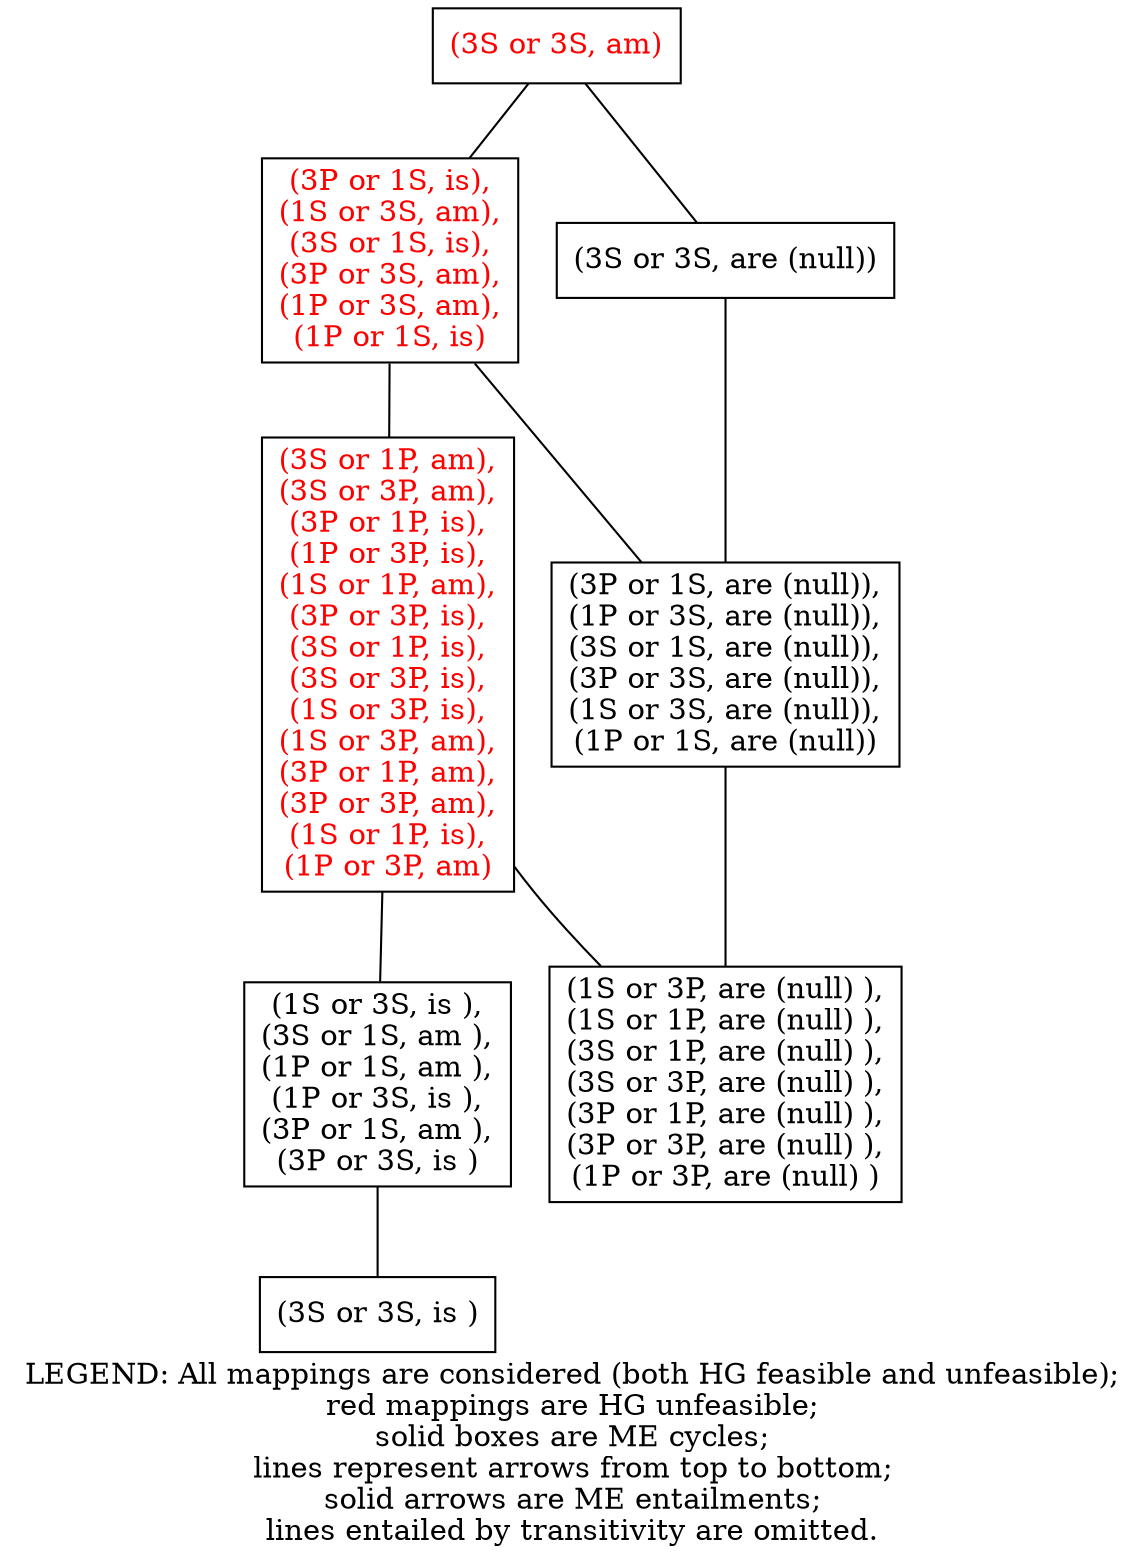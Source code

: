 digraph "/results/076d993f-3666-4d75-88ef-594b0130d17a/output/[6]-Plot_of_ME_Torder" {
	graph [compound=true]
	node [fontcolor=red rank=source shape=box]
	"(3S or 1P, am),
(3S or 3P, am),
(3P or 1P, is),
(1P or 3P, is),
(1S or 1P, am),
(3P or 3P, is),
(3S or 1P, is),
(3S or 3P, is),
(1S or 3P, is),
(1S or 3P, am),
(3P or 1P, am),
(3P or 3P, am),
(1S or 1P, is),
(1P or 3P, am)"
	node [fontcolor=red rank=source shape=box]
	"(3P or 1S, is),
(1S or 3S, am),
(3S or 1S, is),
(3P or 3S, am),
(1P or 3S, am),
(1P or 1S, is)"
	node [fontcolor=black shape=box]
	"(3P or 1S, are (null)),
(1P or 3S, are (null)),
(3S or 1S, are (null)),
(3P or 3S, are (null)),
(1S or 3S, are (null)),
(1P or 1S, are (null))"
	node [fontcolor=black shape=box]
	"(1S or 3S, is ),
(3S or 1S, am ),
(1P or 1S, am ),
(1P or 3S, is ),
(3P or 1S, am ),
(3P or 3S, is )"
	node [fontcolor=black shape=box]
	"(1S or 3P, are (null) ),
(1S or 1P, are (null) ),
(3S or 1P, are (null) ),
(3S or 3P, are (null) ),
(3P or 1P, are (null) ),
(3P or 3P, are (null) ),
(1P or 3P, are (null) )"
	node [fontcolor=black shape=box]
	"(3S or 3S, is )"
	node [fontcolor=red rank=source shape=box]
	"(3S or 3S, am)"
	node [fontcolor=black shape=box]
	"(3S or 3S, are (null))"
	edge [dir=none]
	"(3S or 1P, am),
(3S or 3P, am),
(3P or 1P, is),
(1P or 3P, is),
(1S or 1P, am),
(3P or 3P, is),
(3S or 1P, is),
(3S or 3P, is),
(1S or 3P, is),
(1S or 3P, am),
(3P or 1P, am),
(3P or 3P, am),
(1S or 1P, is),
(1P or 3P, am)" -> "(1S or 3S, is ),
(3S or 1S, am ),
(1P or 1S, am ),
(1P or 3S, is ),
(3P or 1S, am ),
(3P or 3S, is )"
	"(3S or 1P, am),
(3S or 3P, am),
(3P or 1P, is),
(1P or 3P, is),
(1S or 1P, am),
(3P or 3P, is),
(3S or 1P, is),
(3S or 3P, is),
(1S or 3P, is),
(1S or 3P, am),
(3P or 1P, am),
(3P or 3P, am),
(1S or 1P, is),
(1P or 3P, am)" -> "(1S or 3P, are (null) ),
(1S or 1P, are (null) ),
(3S or 1P, are (null) ),
(3S or 3P, are (null) ),
(3P or 1P, are (null) ),
(3P or 3P, are (null) ),
(1P or 3P, are (null) )"
	"(3P or 1S, is),
(1S or 3S, am),
(3S or 1S, is),
(3P or 3S, am),
(1P or 3S, am),
(1P or 1S, is)" -> "(3S or 1P, am),
(3S or 3P, am),
(3P or 1P, is),
(1P or 3P, is),
(1S or 1P, am),
(3P or 3P, is),
(3S or 1P, is),
(3S or 3P, is),
(1S or 3P, is),
(1S or 3P, am),
(3P or 1P, am),
(3P or 3P, am),
(1S or 1P, is),
(1P or 3P, am)"
	"(3P or 1S, is),
(1S or 3S, am),
(3S or 1S, is),
(3P or 3S, am),
(1P or 3S, am),
(1P or 1S, is)" -> "(3P or 1S, are (null)),
(1P or 3S, are (null)),
(3S or 1S, are (null)),
(3P or 3S, are (null)),
(1S or 3S, are (null)),
(1P or 1S, are (null))"
	"(3P or 1S, are (null)),
(1P or 3S, are (null)),
(3S or 1S, are (null)),
(3P or 3S, are (null)),
(1S or 3S, are (null)),
(1P or 1S, are (null))" -> "(1S or 3P, are (null) ),
(1S or 1P, are (null) ),
(3S or 1P, are (null) ),
(3S or 3P, are (null) ),
(3P or 1P, are (null) ),
(3P or 3P, are (null) ),
(1P or 3P, are (null) )"
	"(1S or 3S, is ),
(3S or 1S, am ),
(1P or 1S, am ),
(1P or 3S, is ),
(3P or 1S, am ),
(3P or 3S, is )" -> "(3S or 3S, is )"
	"(3S or 3S, am)" -> "(3P or 1S, is),
(1S or 3S, am),
(3S or 1S, is),
(3P or 3S, am),
(1P or 3S, am),
(1P or 1S, is)"
	"(3S or 3S, am)" -> "(3S or 3S, are (null))"
	"(3S or 3S, are (null))" -> "(3P or 1S, are (null)),
(1P or 3S, are (null)),
(3S or 1S, are (null)),
(3P or 3S, are (null)),
(1S or 3S, are (null)),
(1P or 1S, are (null))"
	edge [dir=none style=dashed]
label = "LEGEND: All mappings are considered (both HG feasible and unfeasible);
red mappings are HG unfeasible;
solid boxes are ME cycles;
lines represent arrows from top to bottom;
solid arrows are ME entailments;
lines entailed by transitivity are omitted."
}
